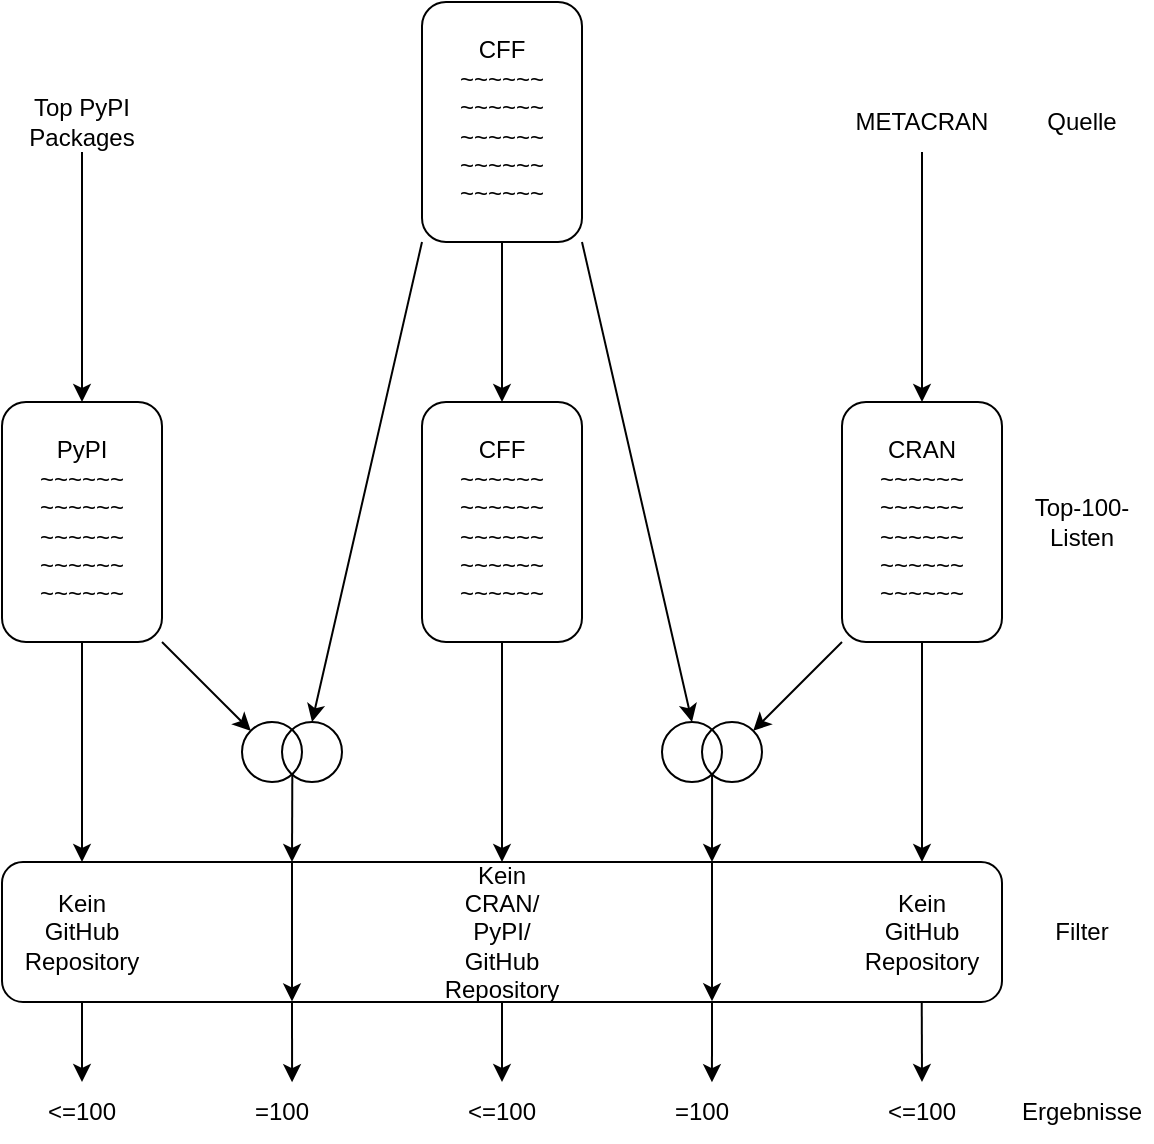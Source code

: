 <mxfile version="25.0.3">
  <diagram name="Seite-1" id="mwLru_svbsurGINqXT3O">
    <mxGraphModel dx="1434" dy="738" grid="1" gridSize="10" guides="1" tooltips="1" connect="1" arrows="1" fold="1" page="1" pageScale="1" pageWidth="827" pageHeight="1169" math="0" shadow="0">
      <root>
        <mxCell id="0" />
        <mxCell id="1" parent="0" />
        <mxCell id="USmnRwq-4XX5yM_jsjo6-1" value="PyPI&lt;div&gt;~~~~~~&lt;/div&gt;&lt;div&gt;~~~~~~&lt;/div&gt;&lt;div&gt;~~~~~~&lt;/div&gt;&lt;div&gt;~~~~~~&lt;/div&gt;&lt;div&gt;~~~~~~&lt;/div&gt;" style="rounded=1;whiteSpace=wrap;html=1;" parent="1" vertex="1">
          <mxGeometry x="150" y="240" width="80" height="120" as="geometry" />
        </mxCell>
        <mxCell id="USmnRwq-4XX5yM_jsjo6-3" value="CFF&lt;div&gt;~~~~~~&lt;/div&gt;&lt;div&gt;~~~~~~&lt;/div&gt;&lt;div&gt;~~~~~~&lt;/div&gt;&lt;div&gt;~~~~~~&lt;/div&gt;&lt;div&gt;~~~~~~&lt;/div&gt;" style="rounded=1;whiteSpace=wrap;html=1;" parent="1" vertex="1">
          <mxGeometry x="360" y="240" width="80" height="120" as="geometry" />
        </mxCell>
        <mxCell id="USmnRwq-4XX5yM_jsjo6-4" value="CRAN&lt;div&gt;~~~~~~&lt;/div&gt;&lt;div&gt;~~~~~~&lt;/div&gt;&lt;div&gt;~~~~~~&lt;/div&gt;&lt;div&gt;~~~~~~&lt;/div&gt;&lt;div&gt;~~~~~~&lt;/div&gt;" style="rounded=1;whiteSpace=wrap;html=1;" parent="1" vertex="1">
          <mxGeometry x="570" y="240" width="80" height="120" as="geometry" />
        </mxCell>
        <mxCell id="USmnRwq-4XX5yM_jsjo6-5" value="" style="ellipse;whiteSpace=wrap;html=1;aspect=fixed;" parent="1" vertex="1">
          <mxGeometry x="270" y="400" width="30" height="30" as="geometry" />
        </mxCell>
        <mxCell id="USmnRwq-4XX5yM_jsjo6-6" value="" style="ellipse;whiteSpace=wrap;html=1;aspect=fixed;backgroundOutline=0;fillColor=none;" parent="1" vertex="1">
          <mxGeometry x="290" y="400" width="30" height="30" as="geometry" />
        </mxCell>
        <mxCell id="USmnRwq-4XX5yM_jsjo6-7" value="" style="ellipse;whiteSpace=wrap;html=1;aspect=fixed;" parent="1" vertex="1">
          <mxGeometry x="480" y="400" width="30" height="30" as="geometry" />
        </mxCell>
        <mxCell id="USmnRwq-4XX5yM_jsjo6-8" value="" style="ellipse;whiteSpace=wrap;html=1;aspect=fixed;backgroundOutline=0;fillColor=none;" parent="1" vertex="1">
          <mxGeometry x="500" y="400" width="30" height="30" as="geometry" />
        </mxCell>
        <mxCell id="USmnRwq-4XX5yM_jsjo6-10" value="" style="endArrow=classic;html=1;rounded=0;entryX=0;entryY=0;entryDx=0;entryDy=0;exitX=1;exitY=1;exitDx=0;exitDy=0;" parent="1" source="USmnRwq-4XX5yM_jsjo6-1" target="USmnRwq-4XX5yM_jsjo6-5" edge="1">
          <mxGeometry width="50" height="50" relative="1" as="geometry">
            <mxPoint x="250" y="350" as="sourcePoint" />
            <mxPoint x="330" y="360" as="targetPoint" />
          </mxGeometry>
        </mxCell>
        <mxCell id="USmnRwq-4XX5yM_jsjo6-11" value="" style="endArrow=classic;html=1;rounded=0;entryX=0.5;entryY=0;entryDx=0;entryDy=0;exitX=0;exitY=1;exitDx=0;exitDy=0;" parent="1" source="USmnRwq-4XX5yM_jsjo6-38" target="USmnRwq-4XX5yM_jsjo6-6" edge="1">
          <mxGeometry width="50" height="50" relative="1" as="geometry">
            <mxPoint x="270" y="410" as="sourcePoint" />
            <mxPoint x="320" y="360" as="targetPoint" />
          </mxGeometry>
        </mxCell>
        <mxCell id="USmnRwq-4XX5yM_jsjo6-12" value="" style="endArrow=classic;html=1;rounded=0;entryX=0.5;entryY=0;entryDx=0;entryDy=0;exitX=1;exitY=1;exitDx=0;exitDy=0;" parent="1" source="USmnRwq-4XX5yM_jsjo6-38" target="USmnRwq-4XX5yM_jsjo6-7" edge="1">
          <mxGeometry width="50" height="50" relative="1" as="geometry">
            <mxPoint x="460" y="400" as="sourcePoint" />
            <mxPoint x="510" y="350" as="targetPoint" />
          </mxGeometry>
        </mxCell>
        <mxCell id="USmnRwq-4XX5yM_jsjo6-13" value="" style="endArrow=classic;html=1;rounded=0;entryX=1;entryY=0;entryDx=0;entryDy=0;exitX=0;exitY=1;exitDx=0;exitDy=0;" parent="1" source="USmnRwq-4XX5yM_jsjo6-4" target="USmnRwq-4XX5yM_jsjo6-8" edge="1">
          <mxGeometry width="50" height="50" relative="1" as="geometry">
            <mxPoint x="560" y="360" as="sourcePoint" />
            <mxPoint x="510" y="350" as="targetPoint" />
          </mxGeometry>
        </mxCell>
        <mxCell id="USmnRwq-4XX5yM_jsjo6-14" value="" style="rounded=1;whiteSpace=wrap;html=1;" parent="1" vertex="1">
          <mxGeometry x="150" y="470" width="500" height="70" as="geometry" />
        </mxCell>
        <mxCell id="USmnRwq-4XX5yM_jsjo6-15" value="" style="endArrow=classic;html=1;rounded=0;exitX=0.172;exitY=0.874;exitDx=0;exitDy=0;exitPerimeter=0;entryX=0.29;entryY=0;entryDx=0;entryDy=0;entryPerimeter=0;" parent="1" source="USmnRwq-4XX5yM_jsjo6-6" target="USmnRwq-4XX5yM_jsjo6-14" edge="1">
          <mxGeometry width="50" height="50" relative="1" as="geometry">
            <mxPoint x="230" y="470" as="sourcePoint" />
            <mxPoint x="300" y="460" as="targetPoint" />
          </mxGeometry>
        </mxCell>
        <mxCell id="USmnRwq-4XX5yM_jsjo6-16" value="" style="endArrow=classic;html=1;rounded=0;exitX=0.168;exitY=0.872;exitDx=0;exitDy=0;exitPerimeter=0;entryX=0.71;entryY=0;entryDx=0;entryDy=0;entryPerimeter=0;" parent="1" source="USmnRwq-4XX5yM_jsjo6-8" target="USmnRwq-4XX5yM_jsjo6-14" edge="1">
          <mxGeometry width="50" height="50" relative="1" as="geometry">
            <mxPoint x="510" y="440" as="sourcePoint" />
            <mxPoint x="505" y="470" as="targetPoint" />
          </mxGeometry>
        </mxCell>
        <mxCell id="USmnRwq-4XX5yM_jsjo6-17" value="" style="endArrow=classic;html=1;rounded=0;exitX=0.5;exitY=1;exitDx=0;exitDy=0;entryX=0.08;entryY=0;entryDx=0;entryDy=0;entryPerimeter=0;" parent="1" source="USmnRwq-4XX5yM_jsjo6-1" target="USmnRwq-4XX5yM_jsjo6-14" edge="1">
          <mxGeometry width="50" height="50" relative="1" as="geometry">
            <mxPoint x="250" y="480" as="sourcePoint" />
            <mxPoint x="190" y="470" as="targetPoint" />
          </mxGeometry>
        </mxCell>
        <mxCell id="USmnRwq-4XX5yM_jsjo6-18" value="" style="endArrow=classic;html=1;rounded=0;exitX=0.5;exitY=1;exitDx=0;exitDy=0;entryX=0.92;entryY=0;entryDx=0;entryDy=0;entryPerimeter=0;" parent="1" source="USmnRwq-4XX5yM_jsjo6-4" target="USmnRwq-4XX5yM_jsjo6-14" edge="1">
          <mxGeometry width="50" height="50" relative="1" as="geometry">
            <mxPoint x="370" y="570" as="sourcePoint" />
            <mxPoint x="610" y="460" as="targetPoint" />
          </mxGeometry>
        </mxCell>
        <mxCell id="USmnRwq-4XX5yM_jsjo6-19" value="Kein GitHub Repository" style="text;html=1;align=center;verticalAlign=middle;whiteSpace=wrap;rounded=0;" parent="1" vertex="1">
          <mxGeometry x="160" y="490" width="60" height="30" as="geometry" />
        </mxCell>
        <mxCell id="USmnRwq-4XX5yM_jsjo6-20" value="Kein GitHub Repository" style="text;html=1;align=center;verticalAlign=middle;whiteSpace=wrap;rounded=0;" parent="1" vertex="1">
          <mxGeometry x="580" y="490" width="60" height="30" as="geometry" />
        </mxCell>
        <mxCell id="USmnRwq-4XX5yM_jsjo6-21" value="Kein CRAN/ PyPI/&lt;br&gt;GitHub&lt;br&gt;Repository" style="text;html=1;align=center;verticalAlign=middle;whiteSpace=wrap;rounded=0;" parent="1" vertex="1">
          <mxGeometry x="370" y="470" width="60" height="70" as="geometry" />
        </mxCell>
        <mxCell id="USmnRwq-4XX5yM_jsjo6-22" value="" style="endArrow=classic;html=1;rounded=0;exitX=0.5;exitY=1;exitDx=0;exitDy=0;entryX=0.5;entryY=0;entryDx=0;entryDy=0;" parent="1" source="USmnRwq-4XX5yM_jsjo6-3" target="USmnRwq-4XX5yM_jsjo6-14" edge="1">
          <mxGeometry width="50" height="50" relative="1" as="geometry">
            <mxPoint x="320" y="530" as="sourcePoint" />
            <mxPoint x="370" y="480" as="targetPoint" />
          </mxGeometry>
        </mxCell>
        <mxCell id="USmnRwq-4XX5yM_jsjo6-23" value="" style="endArrow=classic;html=1;rounded=0;entryX=0.29;entryY=0.996;entryDx=0;entryDy=0;entryPerimeter=0;exitX=0.29;exitY=0.002;exitDx=0;exitDy=0;exitPerimeter=0;" parent="1" source="USmnRwq-4XX5yM_jsjo6-14" target="USmnRwq-4XX5yM_jsjo6-14" edge="1">
          <mxGeometry width="50" height="50" relative="1" as="geometry">
            <mxPoint x="310" y="460" as="sourcePoint" />
            <mxPoint x="350" y="600" as="targetPoint" />
          </mxGeometry>
        </mxCell>
        <mxCell id="USmnRwq-4XX5yM_jsjo6-24" value="" style="endArrow=classic;html=1;rounded=0;exitX=0.71;exitY=0.002;exitDx=0;exitDy=0;exitPerimeter=0;entryX=0.71;entryY=0.995;entryDx=0;entryDy=0;entryPerimeter=0;" parent="1" source="USmnRwq-4XX5yM_jsjo6-14" target="USmnRwq-4XX5yM_jsjo6-14" edge="1">
          <mxGeometry width="50" height="50" relative="1" as="geometry">
            <mxPoint x="500" y="460" as="sourcePoint" />
            <mxPoint x="490" y="540" as="targetPoint" />
          </mxGeometry>
        </mxCell>
        <mxCell id="USmnRwq-4XX5yM_jsjo6-25" value="Filter" style="text;html=1;align=center;verticalAlign=middle;whiteSpace=wrap;rounded=0;" parent="1" vertex="1">
          <mxGeometry x="660" y="490" width="60" height="30" as="geometry" />
        </mxCell>
        <mxCell id="USmnRwq-4XX5yM_jsjo6-26" value="Top-100-Listen" style="text;html=1;align=center;verticalAlign=middle;whiteSpace=wrap;rounded=0;" parent="1" vertex="1">
          <mxGeometry x="660" y="285" width="60" height="30" as="geometry" />
        </mxCell>
        <mxCell id="USmnRwq-4XX5yM_jsjo6-27" value="&amp;lt;=100" style="text;html=1;align=center;verticalAlign=middle;whiteSpace=wrap;rounded=0;" parent="1" vertex="1">
          <mxGeometry x="160" y="580" width="60" height="30" as="geometry" />
        </mxCell>
        <mxCell id="USmnRwq-4XX5yM_jsjo6-28" value="&amp;lt;=100" style="text;html=1;align=center;verticalAlign=middle;whiteSpace=wrap;rounded=0;" parent="1" vertex="1">
          <mxGeometry x="580" y="580" width="60" height="30" as="geometry" />
        </mxCell>
        <mxCell id="USmnRwq-4XX5yM_jsjo6-29" value="&amp;lt;=100" style="text;html=1;align=center;verticalAlign=middle;whiteSpace=wrap;rounded=0;" parent="1" vertex="1">
          <mxGeometry x="370" y="580" width="60" height="30" as="geometry" />
        </mxCell>
        <mxCell id="USmnRwq-4XX5yM_jsjo6-30" value="Ergebnisse" style="text;html=1;align=center;verticalAlign=middle;whiteSpace=wrap;rounded=0;" parent="1" vertex="1">
          <mxGeometry x="655" y="580" width="70" height="30" as="geometry" />
        </mxCell>
        <mxCell id="USmnRwq-4XX5yM_jsjo6-31" value="&lt;div&gt;&lt;span style=&quot;background-color: initial;&quot;&gt;=100&lt;/span&gt;&lt;/div&gt;" style="text;html=1;align=center;verticalAlign=middle;whiteSpace=wrap;rounded=0;" parent="1" vertex="1">
          <mxGeometry x="260" y="580" width="60" height="30" as="geometry" />
        </mxCell>
        <mxCell id="USmnRwq-4XX5yM_jsjo6-32" value="&lt;div&gt;&lt;span style=&quot;background-color: initial;&quot;&gt;=100&lt;/span&gt;&lt;/div&gt;" style="text;html=1;align=center;verticalAlign=middle;whiteSpace=wrap;rounded=0;" parent="1" vertex="1">
          <mxGeometry x="470" y="580" width="60" height="30" as="geometry" />
        </mxCell>
        <mxCell id="USmnRwq-4XX5yM_jsjo6-33" value="" style="endArrow=classic;html=1;rounded=0;entryX=0.5;entryY=0;entryDx=0;entryDy=0;exitX=0.08;exitY=1;exitDx=0;exitDy=0;exitPerimeter=0;" parent="1" source="USmnRwq-4XX5yM_jsjo6-14" target="USmnRwq-4XX5yM_jsjo6-27" edge="1">
          <mxGeometry width="50" height="50" relative="1" as="geometry">
            <mxPoint x="190" y="550" as="sourcePoint" />
            <mxPoint x="350" y="530" as="targetPoint" />
          </mxGeometry>
        </mxCell>
        <mxCell id="USmnRwq-4XX5yM_jsjo6-34" value="" style="endArrow=classic;html=1;rounded=0;exitX=0.29;exitY=1.007;exitDx=0;exitDy=0;exitPerimeter=0;entryX=0.584;entryY=0.004;entryDx=0;entryDy=0;entryPerimeter=0;" parent="1" source="USmnRwq-4XX5yM_jsjo6-14" target="USmnRwq-4XX5yM_jsjo6-31" edge="1">
          <mxGeometry width="50" height="50" relative="1" as="geometry">
            <mxPoint x="299.91" y="540" as="sourcePoint" />
            <mxPoint x="300" y="570" as="targetPoint" />
          </mxGeometry>
        </mxCell>
        <mxCell id="USmnRwq-4XX5yM_jsjo6-35" value="" style="endArrow=classic;html=1;rounded=0;exitX=0.71;exitY=1.005;exitDx=0;exitDy=0;exitPerimeter=0;entryX=0.583;entryY=0.003;entryDx=0;entryDy=0;entryPerimeter=0;" parent="1" source="USmnRwq-4XX5yM_jsjo6-14" target="USmnRwq-4XX5yM_jsjo6-32" edge="1">
          <mxGeometry width="50" height="50" relative="1" as="geometry">
            <mxPoint x="509.72" y="540" as="sourcePoint" />
            <mxPoint x="509.72" y="580" as="targetPoint" />
          </mxGeometry>
        </mxCell>
        <mxCell id="USmnRwq-4XX5yM_jsjo6-36" value="" style="endArrow=classic;html=1;rounded=0;entryX=0.5;entryY=0;entryDx=0;entryDy=0;exitX=0.5;exitY=1;exitDx=0;exitDy=0;" parent="1" source="USmnRwq-4XX5yM_jsjo6-14" target="USmnRwq-4XX5yM_jsjo6-29" edge="1">
          <mxGeometry width="50" height="50" relative="1" as="geometry">
            <mxPoint x="380" y="540" as="sourcePoint" />
            <mxPoint x="380" y="580" as="targetPoint" />
          </mxGeometry>
        </mxCell>
        <mxCell id="USmnRwq-4XX5yM_jsjo6-37" value="" style="endArrow=classic;html=1;rounded=0;exitX=0.29;exitY=1.007;exitDx=0;exitDy=0;exitPerimeter=0;entryX=0.5;entryY=0;entryDx=0;entryDy=0;" parent="1" target="USmnRwq-4XX5yM_jsjo6-28" edge="1">
          <mxGeometry width="50" height="50" relative="1" as="geometry">
            <mxPoint x="609.87" y="540" as="sourcePoint" />
            <mxPoint x="609.87" y="580" as="targetPoint" />
          </mxGeometry>
        </mxCell>
        <mxCell id="USmnRwq-4XX5yM_jsjo6-38" value="CFF&lt;div&gt;~~~~~~&lt;/div&gt;&lt;div&gt;~~~~~~&lt;/div&gt;&lt;div&gt;~~~~~~&lt;/div&gt;&lt;div&gt;~~~~~~&lt;/div&gt;&lt;div&gt;~~~~~~&lt;/div&gt;" style="rounded=1;whiteSpace=wrap;html=1;" parent="1" vertex="1">
          <mxGeometry x="360" y="40" width="80" height="120" as="geometry" />
        </mxCell>
        <mxCell id="USmnRwq-4XX5yM_jsjo6-39" value="" style="endArrow=classic;html=1;rounded=0;exitX=0.5;exitY=1;exitDx=0;exitDy=0;entryX=0.5;entryY=0;entryDx=0;entryDy=0;" parent="1" source="USmnRwq-4XX5yM_jsjo6-38" target="USmnRwq-4XX5yM_jsjo6-3" edge="1">
          <mxGeometry width="50" height="50" relative="1" as="geometry">
            <mxPoint x="410" y="260" as="sourcePoint" />
            <mxPoint x="460" y="210" as="targetPoint" />
          </mxGeometry>
        </mxCell>
        <mxCell id="USmnRwq-4XX5yM_jsjo6-40" value="Quelle" style="text;html=1;align=center;verticalAlign=middle;whiteSpace=wrap;rounded=0;" parent="1" vertex="1">
          <mxGeometry x="660" y="85" width="60" height="30" as="geometry" />
        </mxCell>
        <mxCell id="USmnRwq-4XX5yM_jsjo6-41" value="Top PyPI Packages" style="text;html=1;align=center;verticalAlign=middle;whiteSpace=wrap;rounded=0;" parent="1" vertex="1">
          <mxGeometry x="160" y="85" width="60" height="30" as="geometry" />
        </mxCell>
        <mxCell id="USmnRwq-4XX5yM_jsjo6-42" value="METACRAN" style="text;html=1;align=center;verticalAlign=middle;whiteSpace=wrap;rounded=0;" parent="1" vertex="1">
          <mxGeometry x="575" y="85" width="70" height="30" as="geometry" />
        </mxCell>
        <mxCell id="USmnRwq-4XX5yM_jsjo6-43" value="" style="endArrow=classic;html=1;rounded=0;entryX=0.5;entryY=0;entryDx=0;entryDy=0;exitX=0.5;exitY=1;exitDx=0;exitDy=0;" parent="1" source="USmnRwq-4XX5yM_jsjo6-41" target="USmnRwq-4XX5yM_jsjo6-1" edge="1">
          <mxGeometry width="50" height="50" relative="1" as="geometry">
            <mxPoint x="120" y="140" as="sourcePoint" />
            <mxPoint x="160" y="150" as="targetPoint" />
          </mxGeometry>
        </mxCell>
        <mxCell id="USmnRwq-4XX5yM_jsjo6-44" value="" style="endArrow=classic;html=1;rounded=0;exitX=0.5;exitY=1;exitDx=0;exitDy=0;entryX=0.5;entryY=0;entryDx=0;entryDy=0;" parent="1" source="USmnRwq-4XX5yM_jsjo6-42" target="USmnRwq-4XX5yM_jsjo6-4" edge="1">
          <mxGeometry width="50" height="50" relative="1" as="geometry">
            <mxPoint x="580" y="200" as="sourcePoint" />
            <mxPoint x="630" y="150" as="targetPoint" />
          </mxGeometry>
        </mxCell>
      </root>
    </mxGraphModel>
  </diagram>
</mxfile>
